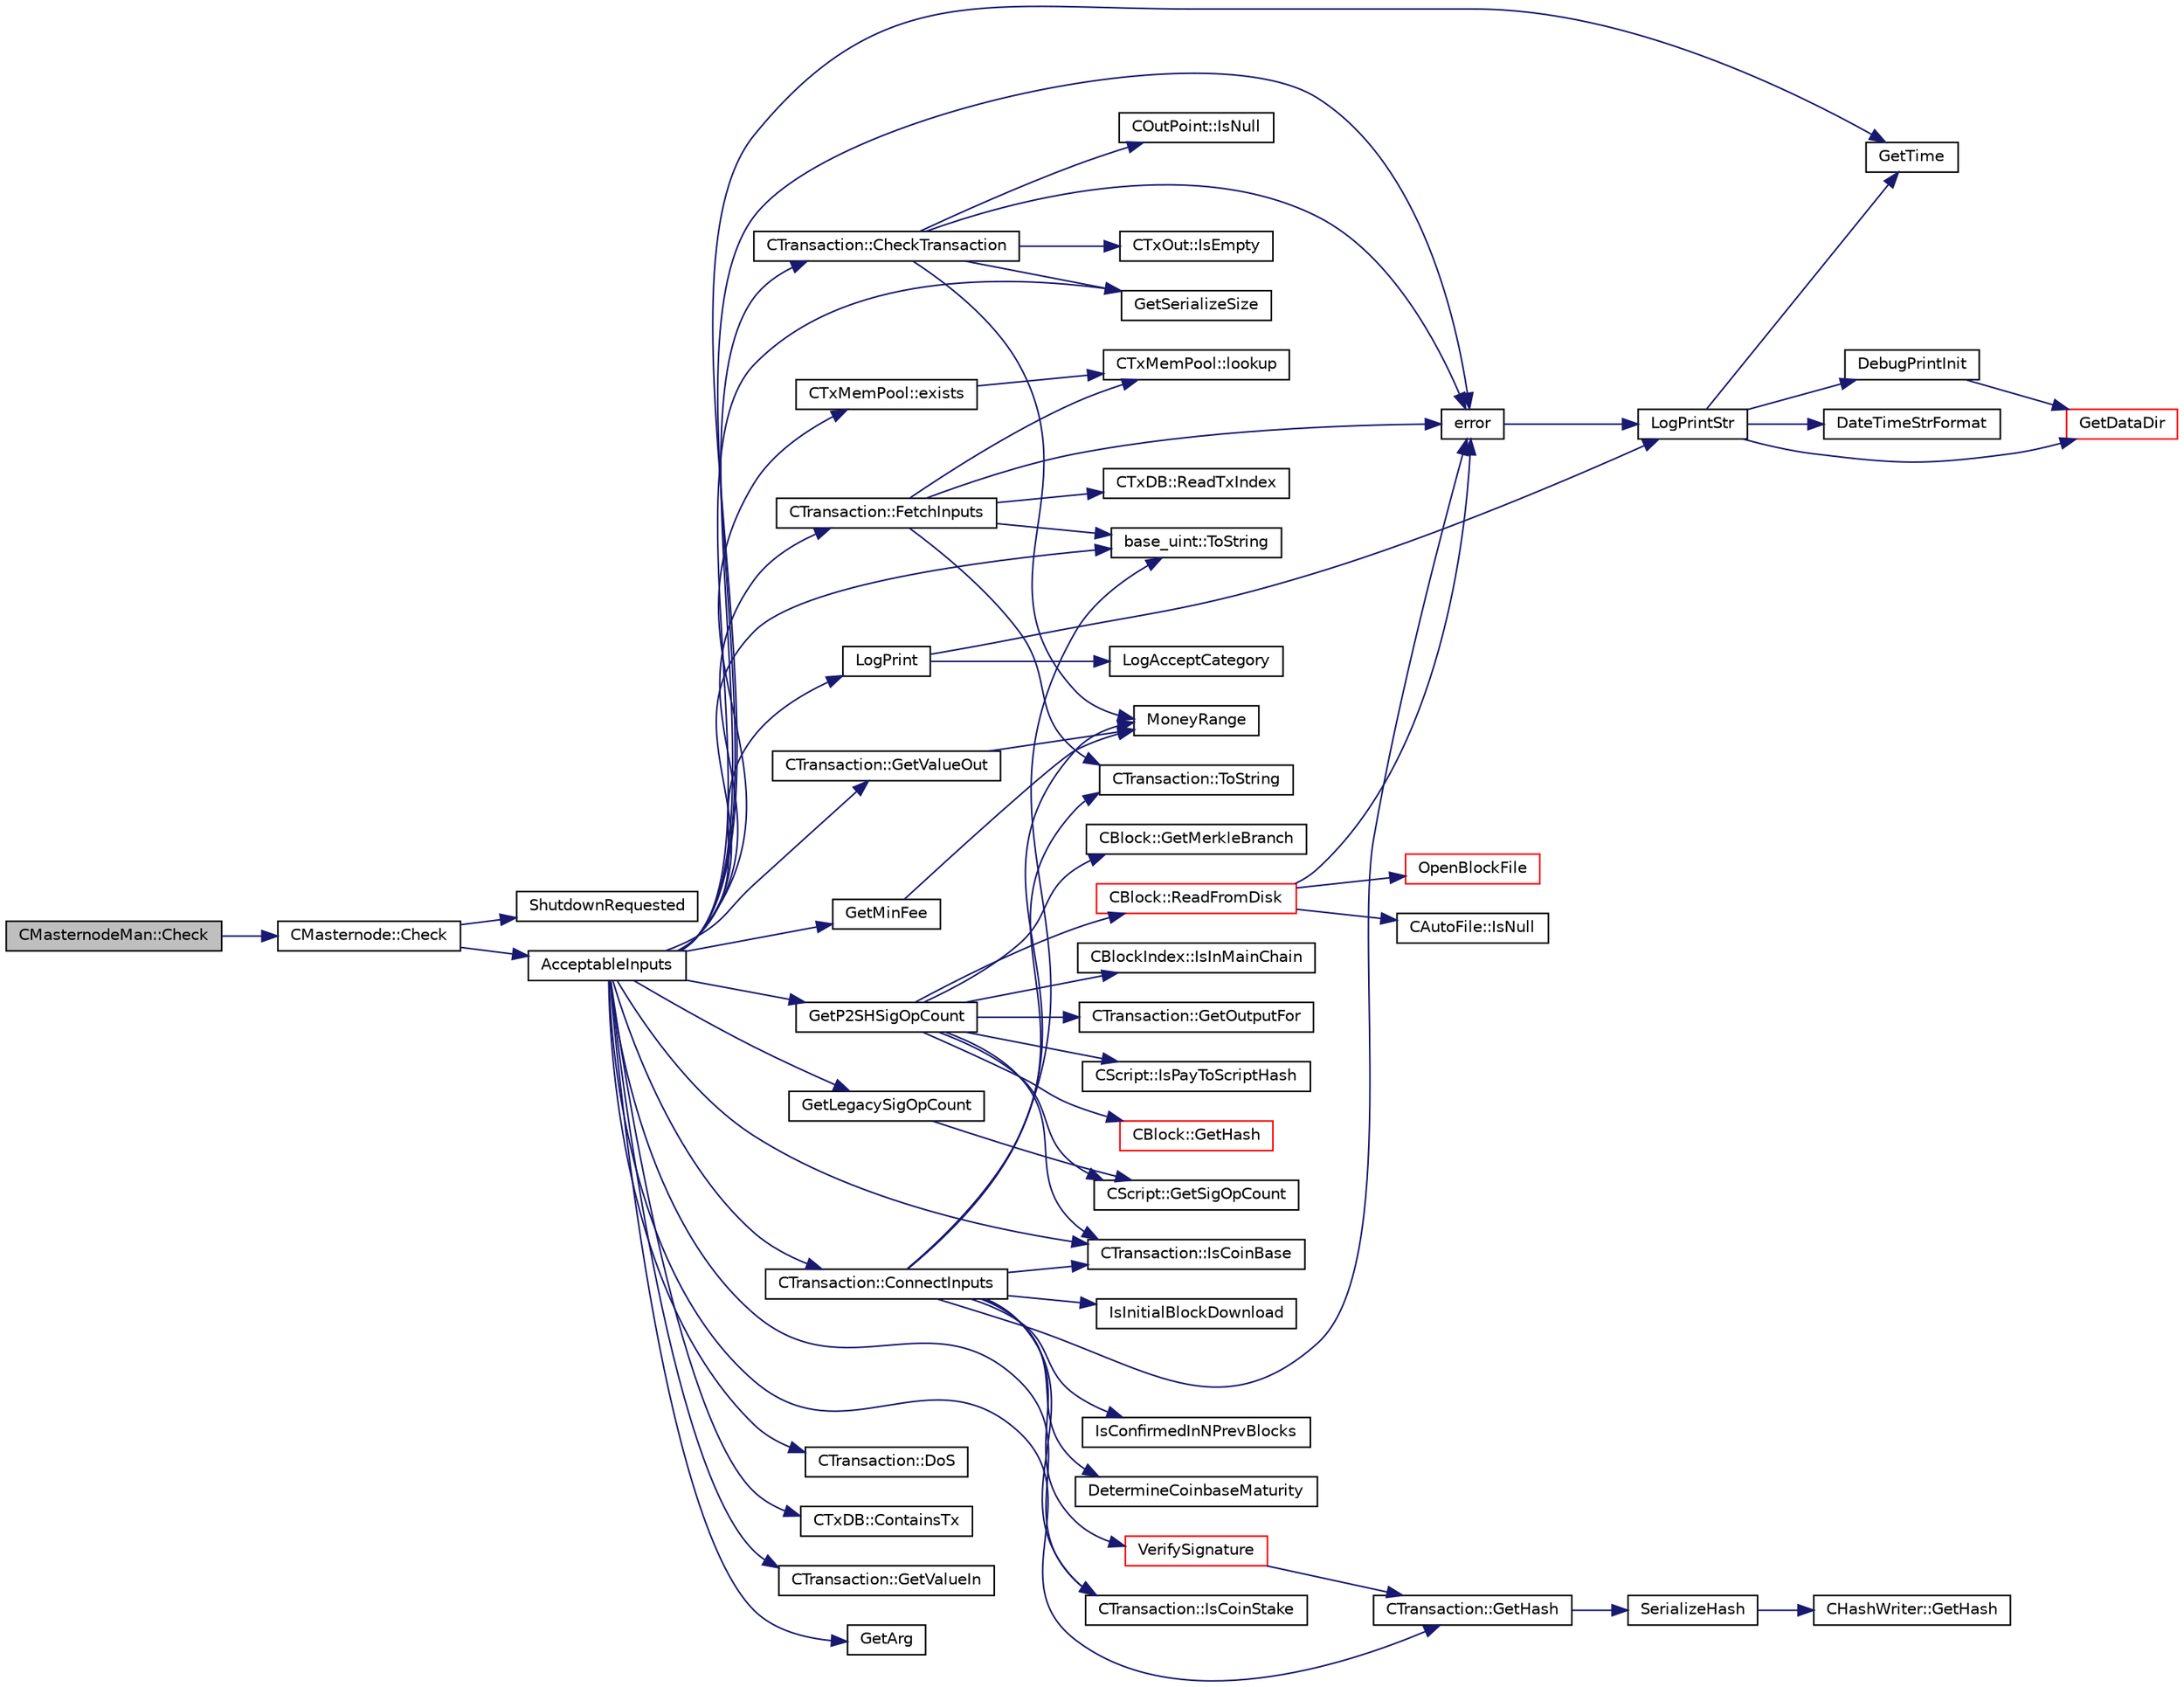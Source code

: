 digraph "CMasternodeMan::Check"
{
  edge [fontname="Helvetica",fontsize="10",labelfontname="Helvetica",labelfontsize="10"];
  node [fontname="Helvetica",fontsize="10",shape=record];
  rankdir="LR";
  Node55 [label="CMasternodeMan::Check",height=0.2,width=0.4,color="black", fillcolor="grey75", style="filled", fontcolor="black"];
  Node55 -> Node56 [color="midnightblue",fontsize="10",style="solid",fontname="Helvetica"];
  Node56 [label="CMasternode::Check",height=0.2,width=0.4,color="black", fillcolor="white", style="filled",URL="$d6/dac/class_c_masternode.html#a6c5f883b797298678c1cf814faab09a5"];
  Node56 -> Node57 [color="midnightblue",fontsize="10",style="solid",fontname="Helvetica"];
  Node57 [label="ShutdownRequested",height=0.2,width=0.4,color="black", fillcolor="white", style="filled",URL="$d0/dc9/init_8cpp.html#a6f201ca9fe6b594f1985c12b4482ea5a"];
  Node56 -> Node58 [color="midnightblue",fontsize="10",style="solid",fontname="Helvetica"];
  Node58 [label="AcceptableInputs",height=0.2,width=0.4,color="black", fillcolor="white", style="filled",URL="$df/d0a/main_8cpp.html#a05dc3f6629734b6d3a233a00e0333aac"];
  Node58 -> Node59 [color="midnightblue",fontsize="10",style="solid",fontname="Helvetica"];
  Node59 [label="CTransaction::CheckTransaction",height=0.2,width=0.4,color="black", fillcolor="white", style="filled",URL="$df/d43/class_c_transaction.html#a2104329681e2749baeeaaf47c0af482d"];
  Node59 -> Node60 [color="midnightblue",fontsize="10",style="solid",fontname="Helvetica"];
  Node60 [label="error",height=0.2,width=0.4,color="black", fillcolor="white", style="filled",URL="$d8/d3c/util_8h.html#af8985880cf4ef26df0a5aa2ffcb76662"];
  Node60 -> Node61 [color="midnightblue",fontsize="10",style="solid",fontname="Helvetica"];
  Node61 [label="LogPrintStr",height=0.2,width=0.4,color="black", fillcolor="white", style="filled",URL="$d8/d3c/util_8h.html#afd4c3002b2797c0560adddb6af3ca1da"];
  Node61 -> Node62 [color="midnightblue",fontsize="10",style="solid",fontname="Helvetica"];
  Node62 [label="DebugPrintInit",height=0.2,width=0.4,color="black", fillcolor="white", style="filled",URL="$df/d2d/util_8cpp.html#a751ff5f21d880737811136b5e0bcea12"];
  Node62 -> Node63 [color="midnightblue",fontsize="10",style="solid",fontname="Helvetica"];
  Node63 [label="GetDataDir",height=0.2,width=0.4,color="red", fillcolor="white", style="filled",URL="$df/d2d/util_8cpp.html#ab83866a054745d4b30a3948a1b44beba"];
  Node61 -> Node63 [color="midnightblue",fontsize="10",style="solid",fontname="Helvetica"];
  Node61 -> Node68 [color="midnightblue",fontsize="10",style="solid",fontname="Helvetica"];
  Node68 [label="DateTimeStrFormat",height=0.2,width=0.4,color="black", fillcolor="white", style="filled",URL="$df/d2d/util_8cpp.html#a749bc6776c8ec72d7c5e4dea56aee415"];
  Node61 -> Node69 [color="midnightblue",fontsize="10",style="solid",fontname="Helvetica"];
  Node69 [label="GetTime",height=0.2,width=0.4,color="black", fillcolor="white", style="filled",URL="$df/d2d/util_8cpp.html#a46fac5fba8ba905b5f9acb364f5d8c6f"];
  Node59 -> Node70 [color="midnightblue",fontsize="10",style="solid",fontname="Helvetica"];
  Node70 [label="GetSerializeSize",height=0.2,width=0.4,color="black", fillcolor="white", style="filled",URL="$df/d9d/serialize_8h.html#a48239e478ae730373d1984fe304ca025"];
  Node59 -> Node71 [color="midnightblue",fontsize="10",style="solid",fontname="Helvetica"];
  Node71 [label="CTxOut::IsEmpty",height=0.2,width=0.4,color="black", fillcolor="white", style="filled",URL="$d2/db7/class_c_tx_out.html#ae5eab8e2d01f678135b8891645db6b78"];
  Node59 -> Node72 [color="midnightblue",fontsize="10",style="solid",fontname="Helvetica"];
  Node72 [label="MoneyRange",height=0.2,width=0.4,color="black", fillcolor="white", style="filled",URL="$dd/d2f/amount_8h.html#a12db56a9a1c931941f0943ecbb278aae"];
  Node59 -> Node73 [color="midnightblue",fontsize="10",style="solid",fontname="Helvetica"];
  Node73 [label="COutPoint::IsNull",height=0.2,width=0.4,color="black", fillcolor="white", style="filled",URL="$d5/d05/class_c_out_point.html#ae1516581fa2234556761f04af3a207a6"];
  Node58 -> Node60 [color="midnightblue",fontsize="10",style="solid",fontname="Helvetica"];
  Node58 -> Node74 [color="midnightblue",fontsize="10",style="solid",fontname="Helvetica"];
  Node74 [label="CTransaction::IsCoinBase",height=0.2,width=0.4,color="black", fillcolor="white", style="filled",URL="$df/d43/class_c_transaction.html#a96256e8ac1bf79ad9c057e48c41132dd"];
  Node58 -> Node75 [color="midnightblue",fontsize="10",style="solid",fontname="Helvetica"];
  Node75 [label="CTransaction::DoS",height=0.2,width=0.4,color="black", fillcolor="white", style="filled",URL="$df/d43/class_c_transaction.html#ae5f57b4b90e5a179bb359bdf72fba753"];
  Node58 -> Node76 [color="midnightblue",fontsize="10",style="solid",fontname="Helvetica"];
  Node76 [label="CTransaction::IsCoinStake",height=0.2,width=0.4,color="black", fillcolor="white", style="filled",URL="$df/d43/class_c_transaction.html#ace4278a41a296d40dcf5fb2b9cf007ec"];
  Node58 -> Node77 [color="midnightblue",fontsize="10",style="solid",fontname="Helvetica"];
  Node77 [label="CTransaction::GetHash",height=0.2,width=0.4,color="black", fillcolor="white", style="filled",URL="$df/d43/class_c_transaction.html#a0b46d80e82ca324e82c2ce3fc1492bfa"];
  Node77 -> Node78 [color="midnightblue",fontsize="10",style="solid",fontname="Helvetica"];
  Node78 [label="SerializeHash",height=0.2,width=0.4,color="black", fillcolor="white", style="filled",URL="$db/dfb/hash_8h.html#a6de694e43f17c62025c6883965b65e63"];
  Node78 -> Node79 [color="midnightblue",fontsize="10",style="solid",fontname="Helvetica"];
  Node79 [label="CHashWriter::GetHash",height=0.2,width=0.4,color="black", fillcolor="white", style="filled",URL="$d2/def/class_c_hash_writer.html#ae94a937211502eabf19477630090093a"];
  Node58 -> Node80 [color="midnightblue",fontsize="10",style="solid",fontname="Helvetica"];
  Node80 [label="CTxMemPool::exists",height=0.2,width=0.4,color="black", fillcolor="white", style="filled",URL="$db/d98/class_c_tx_mem_pool.html#a8b7a13b5289ab839d4460f41a7da9789"];
  Node80 -> Node81 [color="midnightblue",fontsize="10",style="solid",fontname="Helvetica"];
  Node81 [label="CTxMemPool::lookup",height=0.2,width=0.4,color="black", fillcolor="white", style="filled",URL="$db/d98/class_c_tx_mem_pool.html#ad6d9966cdeb4b6586f7186e709b4e77e"];
  Node58 -> Node82 [color="midnightblue",fontsize="10",style="solid",fontname="Helvetica"];
  Node82 [label="CTxDB::ContainsTx",height=0.2,width=0.4,color="black", fillcolor="white", style="filled",URL="$d9/d8d/class_c_tx_d_b.html#a09b87317101ed16b6ad99794279f4c2d"];
  Node58 -> Node83 [color="midnightblue",fontsize="10",style="solid",fontname="Helvetica"];
  Node83 [label="CTransaction::FetchInputs",height=0.2,width=0.4,color="black", fillcolor="white", style="filled",URL="$df/d43/class_c_transaction.html#a5a4967303d3b588a120687f3ed1f4b0a",tooltip="Fetch from memory and/or disk. "];
  Node83 -> Node84 [color="midnightblue",fontsize="10",style="solid",fontname="Helvetica"];
  Node84 [label="CTxDB::ReadTxIndex",height=0.2,width=0.4,color="black", fillcolor="white", style="filled",URL="$d9/d8d/class_c_tx_d_b.html#a8a138e5dcc3ef98991abaa16eaa8ddeb"];
  Node83 -> Node60 [color="midnightblue",fontsize="10",style="solid",fontname="Helvetica"];
  Node83 -> Node85 [color="midnightblue",fontsize="10",style="solid",fontname="Helvetica"];
  Node85 [label="base_uint::ToString",height=0.2,width=0.4,color="black", fillcolor="white", style="filled",URL="$da/df7/classbase__uint.html#acccba4d9d51a0c36261718ca0cbb293b"];
  Node83 -> Node81 [color="midnightblue",fontsize="10",style="solid",fontname="Helvetica"];
  Node83 -> Node86 [color="midnightblue",fontsize="10",style="solid",fontname="Helvetica"];
  Node86 [label="CTransaction::ToString",height=0.2,width=0.4,color="black", fillcolor="white", style="filled",URL="$df/d43/class_c_transaction.html#a80370923c3ac828de68919295d5d0659"];
  Node58 -> Node85 [color="midnightblue",fontsize="10",style="solid",fontname="Helvetica"];
  Node58 -> Node87 [color="midnightblue",fontsize="10",style="solid",fontname="Helvetica"];
  Node87 [label="GetLegacySigOpCount",height=0.2,width=0.4,color="black", fillcolor="white", style="filled",URL="$df/d0a/main_8cpp.html#ad2eaf4f8542c12ea9ee1183609cc6d1a",tooltip="Count ECDSA signature operations the old-fashioned (pre-0.6) way. "];
  Node87 -> Node88 [color="midnightblue",fontsize="10",style="solid",fontname="Helvetica"];
  Node88 [label="CScript::GetSigOpCount",height=0.2,width=0.4,color="black", fillcolor="white", style="filled",URL="$d9/d4b/class_c_script.html#a957f92ddf3efcd76b66e514c05f27dde"];
  Node58 -> Node89 [color="midnightblue",fontsize="10",style="solid",fontname="Helvetica"];
  Node89 [label="GetP2SHSigOpCount",height=0.2,width=0.4,color="black", fillcolor="white", style="filled",URL="$df/d0a/main_8cpp.html#a519cfd439598a8bf64fe5503aa74cfcb",tooltip="Count ECDSA signature operations in pay-to-script-hash inputs. "];
  Node89 -> Node74 [color="midnightblue",fontsize="10",style="solid",fontname="Helvetica"];
  Node89 -> Node90 [color="midnightblue",fontsize="10",style="solid",fontname="Helvetica"];
  Node90 [label="CTransaction::GetOutputFor",height=0.2,width=0.4,color="black", fillcolor="white", style="filled",URL="$df/d43/class_c_transaction.html#a6b7535cbc89183563196d24c3b1d53cd"];
  Node89 -> Node91 [color="midnightblue",fontsize="10",style="solid",fontname="Helvetica"];
  Node91 [label="CScript::IsPayToScriptHash",height=0.2,width=0.4,color="black", fillcolor="white", style="filled",URL="$d9/d4b/class_c_script.html#a0c3729c606d318923dc06f95d85a0971"];
  Node89 -> Node88 [color="midnightblue",fontsize="10",style="solid",fontname="Helvetica"];
  Node89 -> Node92 [color="midnightblue",fontsize="10",style="solid",fontname="Helvetica"];
  Node92 [label="CBlock::ReadFromDisk",height=0.2,width=0.4,color="red", fillcolor="white", style="filled",URL="$d3/d51/class_c_block.html#a77a1b1e9902e1e557d762f5a5f325cd8"];
  Node92 -> Node93 [color="midnightblue",fontsize="10",style="solid",fontname="Helvetica"];
  Node93 [label="OpenBlockFile",height=0.2,width=0.4,color="red", fillcolor="white", style="filled",URL="$d4/dbf/main_8h.html#acaa494f20aefb99c5f5f9022a97d0040"];
  Node92 -> Node95 [color="midnightblue",fontsize="10",style="solid",fontname="Helvetica"];
  Node95 [label="CAutoFile::IsNull",height=0.2,width=0.4,color="black", fillcolor="white", style="filled",URL="$df/dc9/class_c_auto_file.html#a7fd47268b6d85a89acafdb73559f8e78",tooltip="Return true if the wrapped FILE* is NULL, false otherwise. "];
  Node92 -> Node60 [color="midnightblue",fontsize="10",style="solid",fontname="Helvetica"];
  Node89 -> Node98 [color="midnightblue",fontsize="10",style="solid",fontname="Helvetica"];
  Node98 [label="CBlock::GetHash",height=0.2,width=0.4,color="red", fillcolor="white", style="filled",URL="$d3/d51/class_c_block.html#a681acf1fa72ec2ed6c83ea5afc14e0f3"];
  Node89 -> Node101 [color="midnightblue",fontsize="10",style="solid",fontname="Helvetica"];
  Node101 [label="CBlock::GetMerkleBranch",height=0.2,width=0.4,color="black", fillcolor="white", style="filled",URL="$d3/d51/class_c_block.html#a7a3b82a1d7c641b20f4546f90533bca8"];
  Node89 -> Node102 [color="midnightblue",fontsize="10",style="solid",fontname="Helvetica"];
  Node102 [label="CBlockIndex::IsInMainChain",height=0.2,width=0.4,color="black", fillcolor="white", style="filled",URL="$d3/dbd/class_c_block_index.html#af4f055accf83016b226fd969e4de8fd7"];
  Node58 -> Node103 [color="midnightblue",fontsize="10",style="solid",fontname="Helvetica"];
  Node103 [label="CTransaction::GetValueIn",height=0.2,width=0.4,color="black", fillcolor="white", style="filled",URL="$df/d43/class_c_transaction.html#a50051cce0d44bc4ea2018625101dc1b6",tooltip="Amount of ions coming in to this transaction Note that lightweight clients may not know anything besi..."];
  Node58 -> Node104 [color="midnightblue",fontsize="10",style="solid",fontname="Helvetica"];
  Node104 [label="CTransaction::GetValueOut",height=0.2,width=0.4,color="black", fillcolor="white", style="filled",URL="$df/d43/class_c_transaction.html#a9ce7d94c68adb37627d82669b83a7c59",tooltip="Amount of ions spent by this transaction. "];
  Node104 -> Node72 [color="midnightblue",fontsize="10",style="solid",fontname="Helvetica"];
  Node58 -> Node70 [color="midnightblue",fontsize="10",style="solid",fontname="Helvetica"];
  Node58 -> Node105 [color="midnightblue",fontsize="10",style="solid",fontname="Helvetica"];
  Node105 [label="GetMinFee",height=0.2,width=0.4,color="black", fillcolor="white", style="filled",URL="$df/d0a/main_8cpp.html#a95215e52b78d3270b416dc7b83a306fe"];
  Node105 -> Node72 [color="midnightblue",fontsize="10",style="solid",fontname="Helvetica"];
  Node58 -> Node69 [color="midnightblue",fontsize="10",style="solid",fontname="Helvetica"];
  Node58 -> Node106 [color="midnightblue",fontsize="10",style="solid",fontname="Helvetica"];
  Node106 [label="GetArg",height=0.2,width=0.4,color="black", fillcolor="white", style="filled",URL="$df/d2d/util_8cpp.html#a24f685720bf40370e5bd2a192ad50cd8",tooltip="Return string argument or default value. "];
  Node58 -> Node107 [color="midnightblue",fontsize="10",style="solid",fontname="Helvetica"];
  Node107 [label="LogPrint",height=0.2,width=0.4,color="black", fillcolor="white", style="filled",URL="$d8/d3c/util_8h.html#aab1f837a2366f424bdc996fdf6352171"];
  Node107 -> Node108 [color="midnightblue",fontsize="10",style="solid",fontname="Helvetica"];
  Node108 [label="LogAcceptCategory",height=0.2,width=0.4,color="black", fillcolor="white", style="filled",URL="$d8/d3c/util_8h.html#a343d2a13efe00125f78d25dafb0a8d98"];
  Node107 -> Node61 [color="midnightblue",fontsize="10",style="solid",fontname="Helvetica"];
  Node58 -> Node109 [color="midnightblue",fontsize="10",style="solid",fontname="Helvetica"];
  Node109 [label="CTransaction::ConnectInputs",height=0.2,width=0.4,color="black", fillcolor="white", style="filled",URL="$df/d43/class_c_transaction.html#aaab6c4ba493c918e29fd383043dcaae7",tooltip="Sanity check previous transactions, then, if all checks succeed, mark them as spent by this transacti..."];
  Node109 -> Node60 [color="midnightblue",fontsize="10",style="solid",fontname="Helvetica"];
  Node109 -> Node85 [color="midnightblue",fontsize="10",style="solid",fontname="Helvetica"];
  Node109 -> Node86 [color="midnightblue",fontsize="10",style="solid",fontname="Helvetica"];
  Node109 -> Node74 [color="midnightblue",fontsize="10",style="solid",fontname="Helvetica"];
  Node109 -> Node76 [color="midnightblue",fontsize="10",style="solid",fontname="Helvetica"];
  Node109 -> Node110 [color="midnightblue",fontsize="10",style="solid",fontname="Helvetica"];
  Node110 [label="IsConfirmedInNPrevBlocks",height=0.2,width=0.4,color="black", fillcolor="white", style="filled",URL="$df/d0a/main_8cpp.html#a22e712bbf635a69ba8dd7ae004d2697b"];
  Node109 -> Node111 [color="midnightblue",fontsize="10",style="solid",fontname="Helvetica"];
  Node111 [label="DetermineCoinbaseMaturity",height=0.2,width=0.4,color="black", fillcolor="white", style="filled",URL="$d1/d08/proofs_8cpp.html#a97478c8207cae73889a6b1fbbc3c67e3",tooltip="Determine Coinbase Maturity (generally not a good idea - done so to increase speed) ..."];
  Node109 -> Node72 [color="midnightblue",fontsize="10",style="solid",fontname="Helvetica"];
  Node109 -> Node112 [color="midnightblue",fontsize="10",style="solid",fontname="Helvetica"];
  Node112 [label="IsInitialBlockDownload",height=0.2,width=0.4,color="black", fillcolor="white", style="filled",URL="$df/d0a/main_8cpp.html#a5edcd96316574fd4a7f3ae0922a5cfd6",tooltip="Check whether we are doing an initial block download (synchronizing from disk or network) ..."];
  Node109 -> Node113 [color="midnightblue",fontsize="10",style="solid",fontname="Helvetica"];
  Node113 [label="VerifySignature",height=0.2,width=0.4,color="red", fillcolor="white", style="filled",URL="$dd/d0f/script_8cpp.html#a3bebacccf5ed6d80e80889b65830f893"];
  Node113 -> Node77 [color="midnightblue",fontsize="10",style="solid",fontname="Helvetica"];
}

